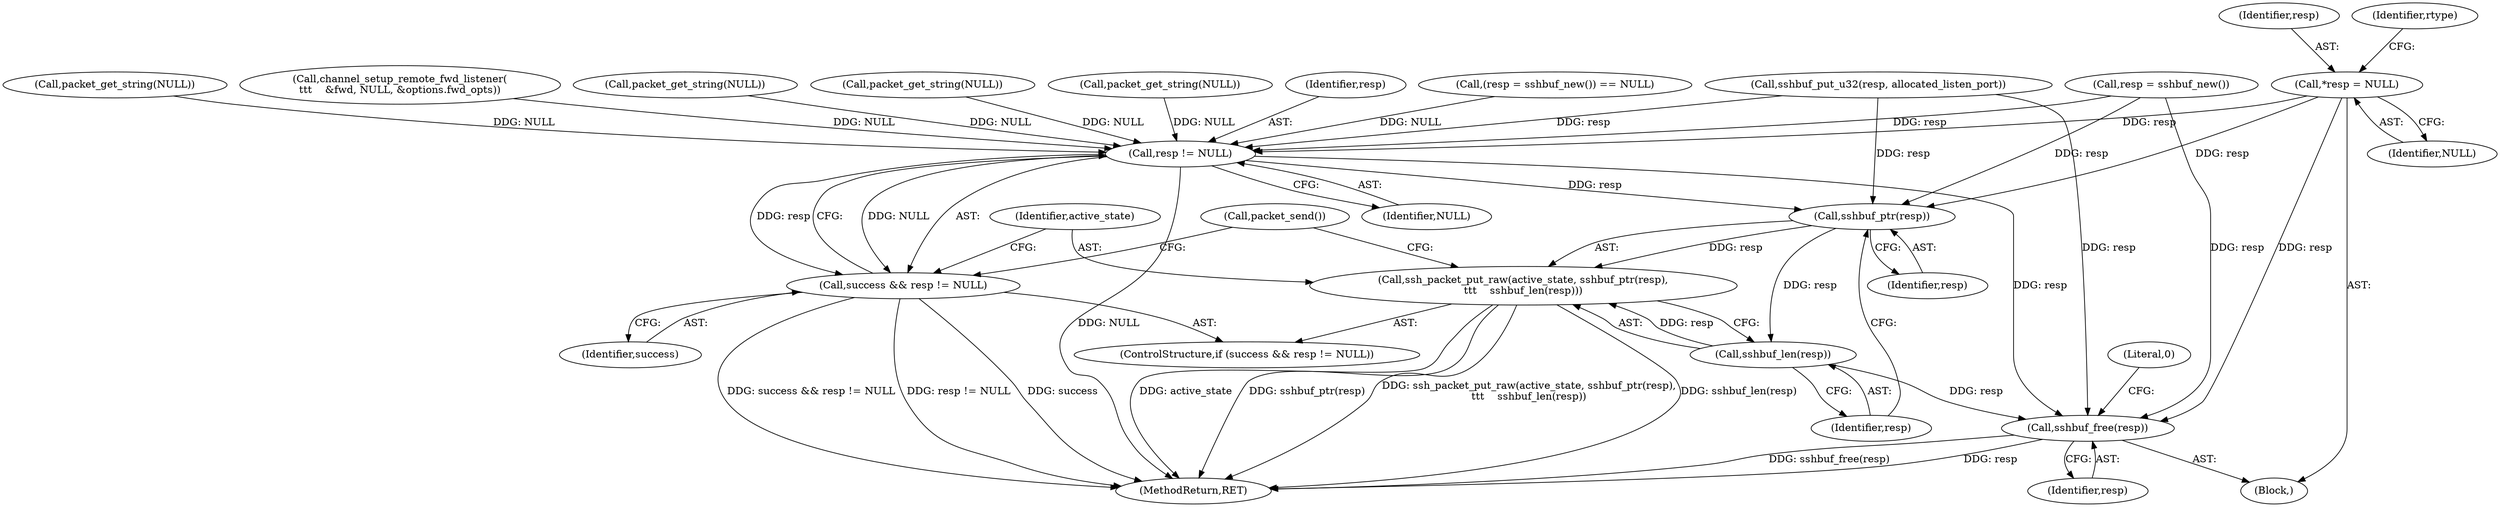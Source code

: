 digraph "0_src_c76fac666ea038753294f2ac94d310f8adece9ce@pointer" {
"1000122" [label="(Call,*resp = NULL)"];
"1000460" [label="(Call,resp != NULL)"];
"1000458" [label="(Call,success && resp != NULL)"];
"1000465" [label="(Call,sshbuf_ptr(resp))"];
"1000463" [label="(Call,ssh_packet_put_raw(active_state, sshbuf_ptr(resp),\n\t\t\t    sshbuf_len(resp)))"];
"1000467" [label="(Call,sshbuf_len(resp))"];
"1000473" [label="(Call,sshbuf_free(resp))"];
"1000294" [label="(Call,packet_get_string(NULL))"];
"1000465" [label="(Call,sshbuf_ptr(resp))"];
"1000124" [label="(Identifier,NULL)"];
"1000464" [label="(Identifier,active_state)"];
"1000477" [label="(MethodReturn,RET)"];
"1000461" [label="(Identifier,resp)"];
"1000476" [label="(Literal,0)"];
"1000469" [label="(Call,packet_send())"];
"1000463" [label="(Call,ssh_packet_put_raw(active_state, sshbuf_ptr(resp),\n\t\t\t    sshbuf_len(resp)))"];
"1000123" [label="(Identifier,resp)"];
"1000458" [label="(Call,success && resp != NULL)"];
"1000251" [label="(Call,resp = sshbuf_new())"];
"1000250" [label="(Call,(resp = sshbuf_new()) == NULL)"];
"1000266" [label="(Call,sshbuf_put_u32(resp, allocated_listen_port))"];
"1000127" [label="(Call,packet_get_string(NULL))"];
"1000457" [label="(ControlStructure,if (success && resp != NULL))"];
"1000126" [label="(Identifier,rtype)"];
"1000374" [label="(Call,channel_setup_remote_fwd_listener(\n\t\t\t    &fwd, NULL, &options.fwd_opts))"];
"1000468" [label="(Identifier,resp)"];
"1000466" [label="(Identifier,resp)"];
"1000405" [label="(Call,packet_get_string(NULL))"];
"1000473" [label="(Call,sshbuf_free(resp))"];
"1000109" [label="(Block,)"];
"1000340" [label="(Call,packet_get_string(NULL))"];
"1000122" [label="(Call,*resp = NULL)"];
"1000467" [label="(Call,sshbuf_len(resp))"];
"1000474" [label="(Identifier,resp)"];
"1000462" [label="(Identifier,NULL)"];
"1000459" [label="(Identifier,success)"];
"1000460" [label="(Call,resp != NULL)"];
"1000122" -> "1000109"  [label="AST: "];
"1000122" -> "1000124"  [label="CFG: "];
"1000123" -> "1000122"  [label="AST: "];
"1000124" -> "1000122"  [label="AST: "];
"1000126" -> "1000122"  [label="CFG: "];
"1000122" -> "1000460"  [label="DDG: resp"];
"1000122" -> "1000465"  [label="DDG: resp"];
"1000122" -> "1000473"  [label="DDG: resp"];
"1000460" -> "1000458"  [label="AST: "];
"1000460" -> "1000462"  [label="CFG: "];
"1000461" -> "1000460"  [label="AST: "];
"1000462" -> "1000460"  [label="AST: "];
"1000458" -> "1000460"  [label="CFG: "];
"1000460" -> "1000477"  [label="DDG: NULL"];
"1000460" -> "1000458"  [label="DDG: resp"];
"1000460" -> "1000458"  [label="DDG: NULL"];
"1000251" -> "1000460"  [label="DDG: resp"];
"1000266" -> "1000460"  [label="DDG: resp"];
"1000374" -> "1000460"  [label="DDG: NULL"];
"1000250" -> "1000460"  [label="DDG: NULL"];
"1000294" -> "1000460"  [label="DDG: NULL"];
"1000405" -> "1000460"  [label="DDG: NULL"];
"1000127" -> "1000460"  [label="DDG: NULL"];
"1000340" -> "1000460"  [label="DDG: NULL"];
"1000460" -> "1000465"  [label="DDG: resp"];
"1000460" -> "1000473"  [label="DDG: resp"];
"1000458" -> "1000457"  [label="AST: "];
"1000458" -> "1000459"  [label="CFG: "];
"1000459" -> "1000458"  [label="AST: "];
"1000464" -> "1000458"  [label="CFG: "];
"1000469" -> "1000458"  [label="CFG: "];
"1000458" -> "1000477"  [label="DDG: resp != NULL"];
"1000458" -> "1000477"  [label="DDG: success"];
"1000458" -> "1000477"  [label="DDG: success && resp != NULL"];
"1000465" -> "1000463"  [label="AST: "];
"1000465" -> "1000466"  [label="CFG: "];
"1000466" -> "1000465"  [label="AST: "];
"1000468" -> "1000465"  [label="CFG: "];
"1000465" -> "1000463"  [label="DDG: resp"];
"1000251" -> "1000465"  [label="DDG: resp"];
"1000266" -> "1000465"  [label="DDG: resp"];
"1000465" -> "1000467"  [label="DDG: resp"];
"1000463" -> "1000457"  [label="AST: "];
"1000463" -> "1000467"  [label="CFG: "];
"1000464" -> "1000463"  [label="AST: "];
"1000467" -> "1000463"  [label="AST: "];
"1000469" -> "1000463"  [label="CFG: "];
"1000463" -> "1000477"  [label="DDG: sshbuf_ptr(resp)"];
"1000463" -> "1000477"  [label="DDG: ssh_packet_put_raw(active_state, sshbuf_ptr(resp),\n\t\t\t    sshbuf_len(resp))"];
"1000463" -> "1000477"  [label="DDG: sshbuf_len(resp)"];
"1000463" -> "1000477"  [label="DDG: active_state"];
"1000467" -> "1000463"  [label="DDG: resp"];
"1000467" -> "1000468"  [label="CFG: "];
"1000468" -> "1000467"  [label="AST: "];
"1000467" -> "1000473"  [label="DDG: resp"];
"1000473" -> "1000109"  [label="AST: "];
"1000473" -> "1000474"  [label="CFG: "];
"1000474" -> "1000473"  [label="AST: "];
"1000476" -> "1000473"  [label="CFG: "];
"1000473" -> "1000477"  [label="DDG: resp"];
"1000473" -> "1000477"  [label="DDG: sshbuf_free(resp)"];
"1000251" -> "1000473"  [label="DDG: resp"];
"1000266" -> "1000473"  [label="DDG: resp"];
}
